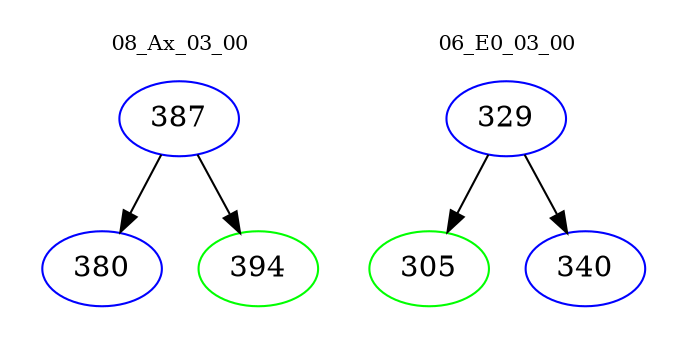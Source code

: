 digraph{
subgraph cluster_0 {
color = white
label = "08_Ax_03_00";
fontsize=10;
T0_387 [label="387", color="blue"]
T0_387 -> T0_380 [color="black"]
T0_380 [label="380", color="blue"]
T0_387 -> T0_394 [color="black"]
T0_394 [label="394", color="green"]
}
subgraph cluster_1 {
color = white
label = "06_E0_03_00";
fontsize=10;
T1_329 [label="329", color="blue"]
T1_329 -> T1_305 [color="black"]
T1_305 [label="305", color="green"]
T1_329 -> T1_340 [color="black"]
T1_340 [label="340", color="blue"]
}
}
